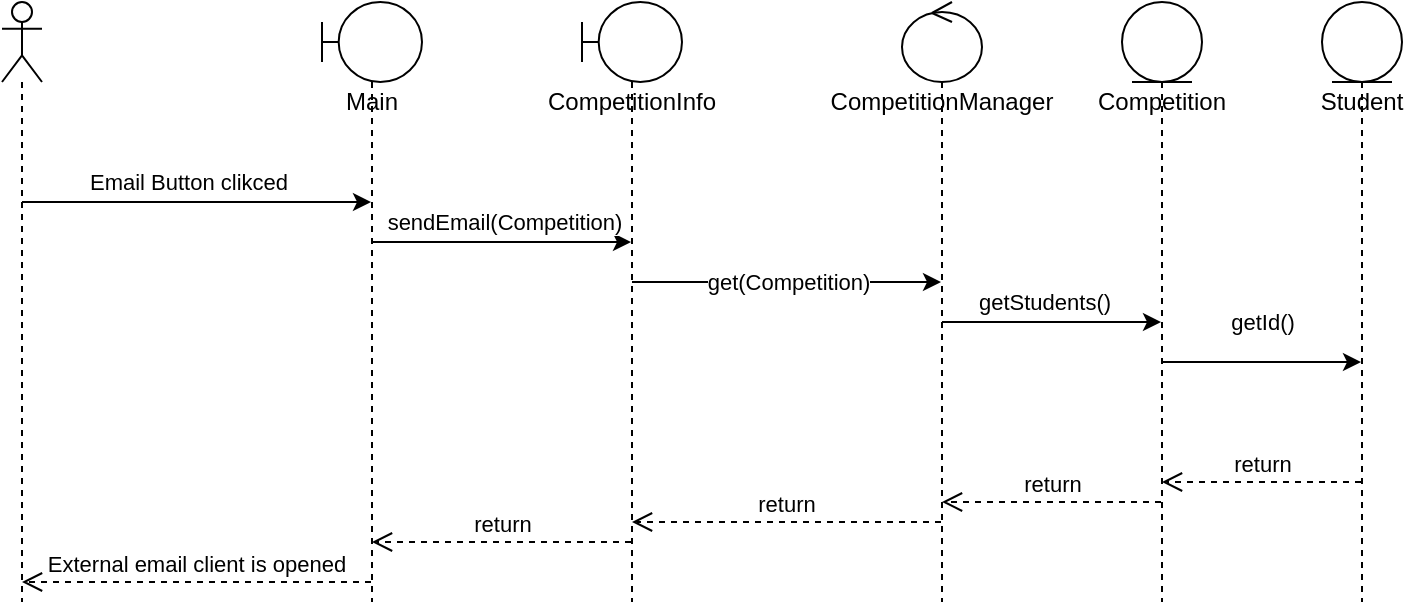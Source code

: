 <mxfile version="15.8.4" type="device"><diagram id="kgpKYQtTHZ0yAKxKKP6v" name="Page-1"><mxGraphModel dx="866" dy="456" grid="1" gridSize="10" guides="1" tooltips="1" connect="1" arrows="1" fold="1" page="1" pageScale="1" pageWidth="850" pageHeight="1100" math="0" shadow="0"><root><mxCell id="0"/><mxCell id="1" parent="0"/><mxCell id="dhepXp1j2XER8FrtuOnt-4" style="edgeStyle=orthogonalEdgeStyle;rounded=0;orthogonalLoop=1;jettySize=auto;html=1;" parent="1" source="dhepXp1j2XER8FrtuOnt-1" target="dhepXp1j2XER8FrtuOnt-2" edge="1"><mxGeometry relative="1" as="geometry"><Array as="points"><mxPoint x="210" y="480"/><mxPoint x="210" y="480"/></Array></mxGeometry></mxCell><mxCell id="dhepXp1j2XER8FrtuOnt-5" value="Email Button clikced" style="edgeLabel;html=1;align=center;verticalAlign=middle;resizable=0;points=[];" parent="dhepXp1j2XER8FrtuOnt-4" vertex="1" connectable="0"><mxGeometry x="-0.171" y="-4" relative="1" as="geometry"><mxPoint x="10" y="-14" as="offset"/></mxGeometry></mxCell><mxCell id="dhepXp1j2XER8FrtuOnt-1" value="" style="shape=umlLifeline;participant=umlActor;perimeter=lifelinePerimeter;whiteSpace=wrap;html=1;container=1;collapsible=0;recursiveResize=0;verticalAlign=top;spacingTop=36;outlineConnect=0;" parent="1" vertex="1"><mxGeometry x="170" y="380" width="20" height="300" as="geometry"/></mxCell><mxCell id="dhepXp1j2XER8FrtuOnt-7" style="edgeStyle=orthogonalEdgeStyle;rounded=0;orthogonalLoop=1;jettySize=auto;html=1;" parent="1" source="dhepXp1j2XER8FrtuOnt-2" target="dhepXp1j2XER8FrtuOnt-6" edge="1"><mxGeometry relative="1" as="geometry"><Array as="points"><mxPoint x="420" y="500"/><mxPoint x="420" y="500"/></Array></mxGeometry></mxCell><mxCell id="dhepXp1j2XER8FrtuOnt-8" value="sendEmail(Competition)" style="edgeLabel;html=1;align=center;verticalAlign=middle;resizable=0;points=[];" parent="dhepXp1j2XER8FrtuOnt-7" vertex="1" connectable="0"><mxGeometry x="-0.275" y="1" relative="1" as="geometry"><mxPoint x="19" y="-9" as="offset"/></mxGeometry></mxCell><mxCell id="dhepXp1j2XER8FrtuOnt-2" value="Main" style="shape=umlLifeline;participant=umlBoundary;perimeter=lifelinePerimeter;whiteSpace=wrap;html=1;container=1;collapsible=0;recursiveResize=0;verticalAlign=top;spacingTop=36;outlineConnect=0;" parent="1" vertex="1"><mxGeometry x="330" y="380" width="50" height="300" as="geometry"/></mxCell><mxCell id="dhepXp1j2XER8FrtuOnt-21" value="get(Competition)" style="edgeStyle=orthogonalEdgeStyle;rounded=0;orthogonalLoop=1;jettySize=auto;html=1;" parent="1" source="dhepXp1j2XER8FrtuOnt-6" target="dhepXp1j2XER8FrtuOnt-23" edge="1"><mxGeometry relative="1" as="geometry"><mxPoint x="629.5" y="530" as="targetPoint"/><Array as="points"><mxPoint x="560" y="520"/><mxPoint x="560" y="520"/></Array></mxGeometry></mxCell><mxCell id="dhepXp1j2XER8FrtuOnt-6" value="CompetitionInfo" style="shape=umlLifeline;participant=umlBoundary;perimeter=lifelinePerimeter;whiteSpace=wrap;html=1;container=1;collapsible=0;recursiveResize=0;verticalAlign=top;spacingTop=36;outlineConnect=0;" parent="1" vertex="1"><mxGeometry x="460" y="380" width="50" height="300" as="geometry"/></mxCell><mxCell id="dhepXp1j2XER8FrtuOnt-15" value="return" style="html=1;verticalAlign=bottom;endArrow=open;dashed=1;endSize=8;rounded=0;" parent="1" source="dhepXp1j2XER8FrtuOnt-23" target="dhepXp1j2XER8FrtuOnt-6" edge="1"><mxGeometry relative="1" as="geometry"><mxPoint x="629.5" y="580" as="sourcePoint"/><mxPoint x="550" y="560" as="targetPoint"/><Array as="points"><mxPoint x="590" y="640"/><mxPoint x="540" y="640"/><mxPoint x="510" y="640"/></Array></mxGeometry></mxCell><mxCell id="dhepXp1j2XER8FrtuOnt-19" value="return" style="html=1;verticalAlign=bottom;endArrow=open;dashed=1;endSize=8;rounded=0;" parent="1" source="dhepXp1j2XER8FrtuOnt-6" target="dhepXp1j2XER8FrtuOnt-2" edge="1"><mxGeometry relative="1" as="geometry"><mxPoint x="480" y="600" as="sourcePoint"/><mxPoint x="360" y="600" as="targetPoint"/><Array as="points"><mxPoint x="420" y="650"/></Array></mxGeometry></mxCell><mxCell id="dhepXp1j2XER8FrtuOnt-25" style="edgeStyle=orthogonalEdgeStyle;rounded=0;orthogonalLoop=1;jettySize=auto;html=1;" parent="1" source="dhepXp1j2XER8FrtuOnt-23" target="dhepXp1j2XER8FrtuOnt-24" edge="1"><mxGeometry relative="1" as="geometry"><Array as="points"><mxPoint x="690" y="540"/><mxPoint x="690" y="540"/></Array></mxGeometry></mxCell><mxCell id="dhepXp1j2XER8FrtuOnt-26" value="getStudents()" style="edgeLabel;html=1;align=center;verticalAlign=middle;resizable=0;points=[];" parent="dhepXp1j2XER8FrtuOnt-25" vertex="1" connectable="0"><mxGeometry x="-0.191" y="1" relative="1" as="geometry"><mxPoint x="6" y="-9" as="offset"/></mxGeometry></mxCell><mxCell id="dhepXp1j2XER8FrtuOnt-23" value="CompetitionManager" style="shape=umlLifeline;participant=umlControl;perimeter=lifelinePerimeter;whiteSpace=wrap;html=1;container=1;collapsible=0;recursiveResize=0;verticalAlign=top;spacingTop=36;outlineConnect=0;" parent="1" vertex="1"><mxGeometry x="620" y="380" width="40" height="300" as="geometry"/></mxCell><mxCell id="dhepXp1j2XER8FrtuOnt-28" value="getId()" style="edgeStyle=orthogonalEdgeStyle;rounded=0;orthogonalLoop=1;jettySize=auto;html=1;" parent="1" source="dhepXp1j2XER8FrtuOnt-24" target="dhepXp1j2XER8FrtuOnt-27" edge="1"><mxGeometry x="0.01" y="20" relative="1" as="geometry"><Array as="points"><mxPoint x="800" y="560"/><mxPoint x="800" y="560"/></Array><mxPoint as="offset"/></mxGeometry></mxCell><mxCell id="dhepXp1j2XER8FrtuOnt-24" value="Competition" style="shape=umlLifeline;participant=umlEntity;perimeter=lifelinePerimeter;whiteSpace=wrap;html=1;container=1;collapsible=0;recursiveResize=0;verticalAlign=top;spacingTop=36;outlineConnect=0;" parent="1" vertex="1"><mxGeometry x="730" y="380" width="40" height="300" as="geometry"/></mxCell><mxCell id="dhepXp1j2XER8FrtuOnt-27" value="Student" style="shape=umlLifeline;participant=umlEntity;perimeter=lifelinePerimeter;whiteSpace=wrap;html=1;container=1;collapsible=0;recursiveResize=0;verticalAlign=top;spacingTop=36;outlineConnect=0;" parent="1" vertex="1"><mxGeometry x="830" y="380" width="40" height="300" as="geometry"/></mxCell><mxCell id="l4cSBCOI5m22b4SnWAZ2-6" value="return" style="html=1;verticalAlign=bottom;endArrow=open;dashed=1;endSize=8;rounded=0;" edge="1" parent="1" source="dhepXp1j2XER8FrtuOnt-24" target="dhepXp1j2XER8FrtuOnt-23"><mxGeometry relative="1" as="geometry"><mxPoint x="649.5" y="610" as="sourcePoint"/><mxPoint x="640" y="610" as="targetPoint"/><Array as="points"><mxPoint x="690" y="630"/></Array></mxGeometry></mxCell><mxCell id="l4cSBCOI5m22b4SnWAZ2-7" value="return" style="html=1;verticalAlign=bottom;endArrow=open;dashed=1;endSize=8;rounded=0;" edge="1" parent="1" source="dhepXp1j2XER8FrtuOnt-27"><mxGeometry relative="1" as="geometry"><mxPoint x="759.5" y="620" as="sourcePoint"/><mxPoint x="750" y="620" as="targetPoint"/><Array as="points"/></mxGeometry></mxCell><mxCell id="l4cSBCOI5m22b4SnWAZ2-8" value="External email client is opened" style="html=1;verticalAlign=bottom;endArrow=open;dashed=1;endSize=8;rounded=0;" edge="1" parent="1" source="dhepXp1j2XER8FrtuOnt-2" target="dhepXp1j2XER8FrtuOnt-1"><mxGeometry relative="1" as="geometry"><mxPoint x="540" y="560" as="sourcePoint"/><mxPoint x="460" y="560" as="targetPoint"/><Array as="points"><mxPoint x="250" y="670"/></Array></mxGeometry></mxCell></root></mxGraphModel></diagram></mxfile>